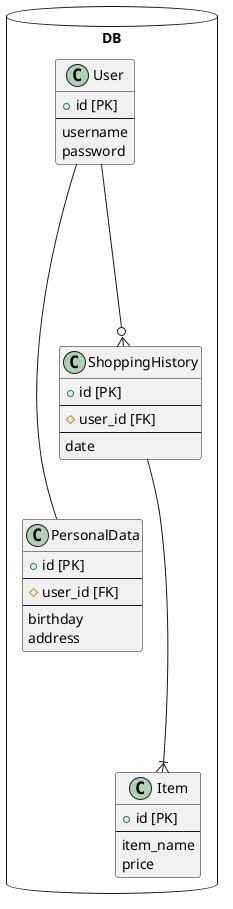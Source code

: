 @startuml
' Comment
' ECサイトのER図おためし

/' Block comment
one user has one personal_data
one user has 0 or more than 1 shopping_history
one shopping_history has 1 or more item
'/

package "DB" <<Database>> {
  class User {
    + id [PK]
    --
    username
    password
  }

  class PersonalData {
    + id [PK]
    --
    # user_id [FK]
    --
    birthday
    address
  }

  class Item {
    + id [PK]
    --
    item_name
    price
  }

  class ShoppingHistory {
    + id [PK]
    --
    # user_id [FK]
    --
    date
  }

  User ----- PersonalData
  User ----o{ ShoppingHistory
  ShoppingHistory ----|{ Item
}
@enduml

